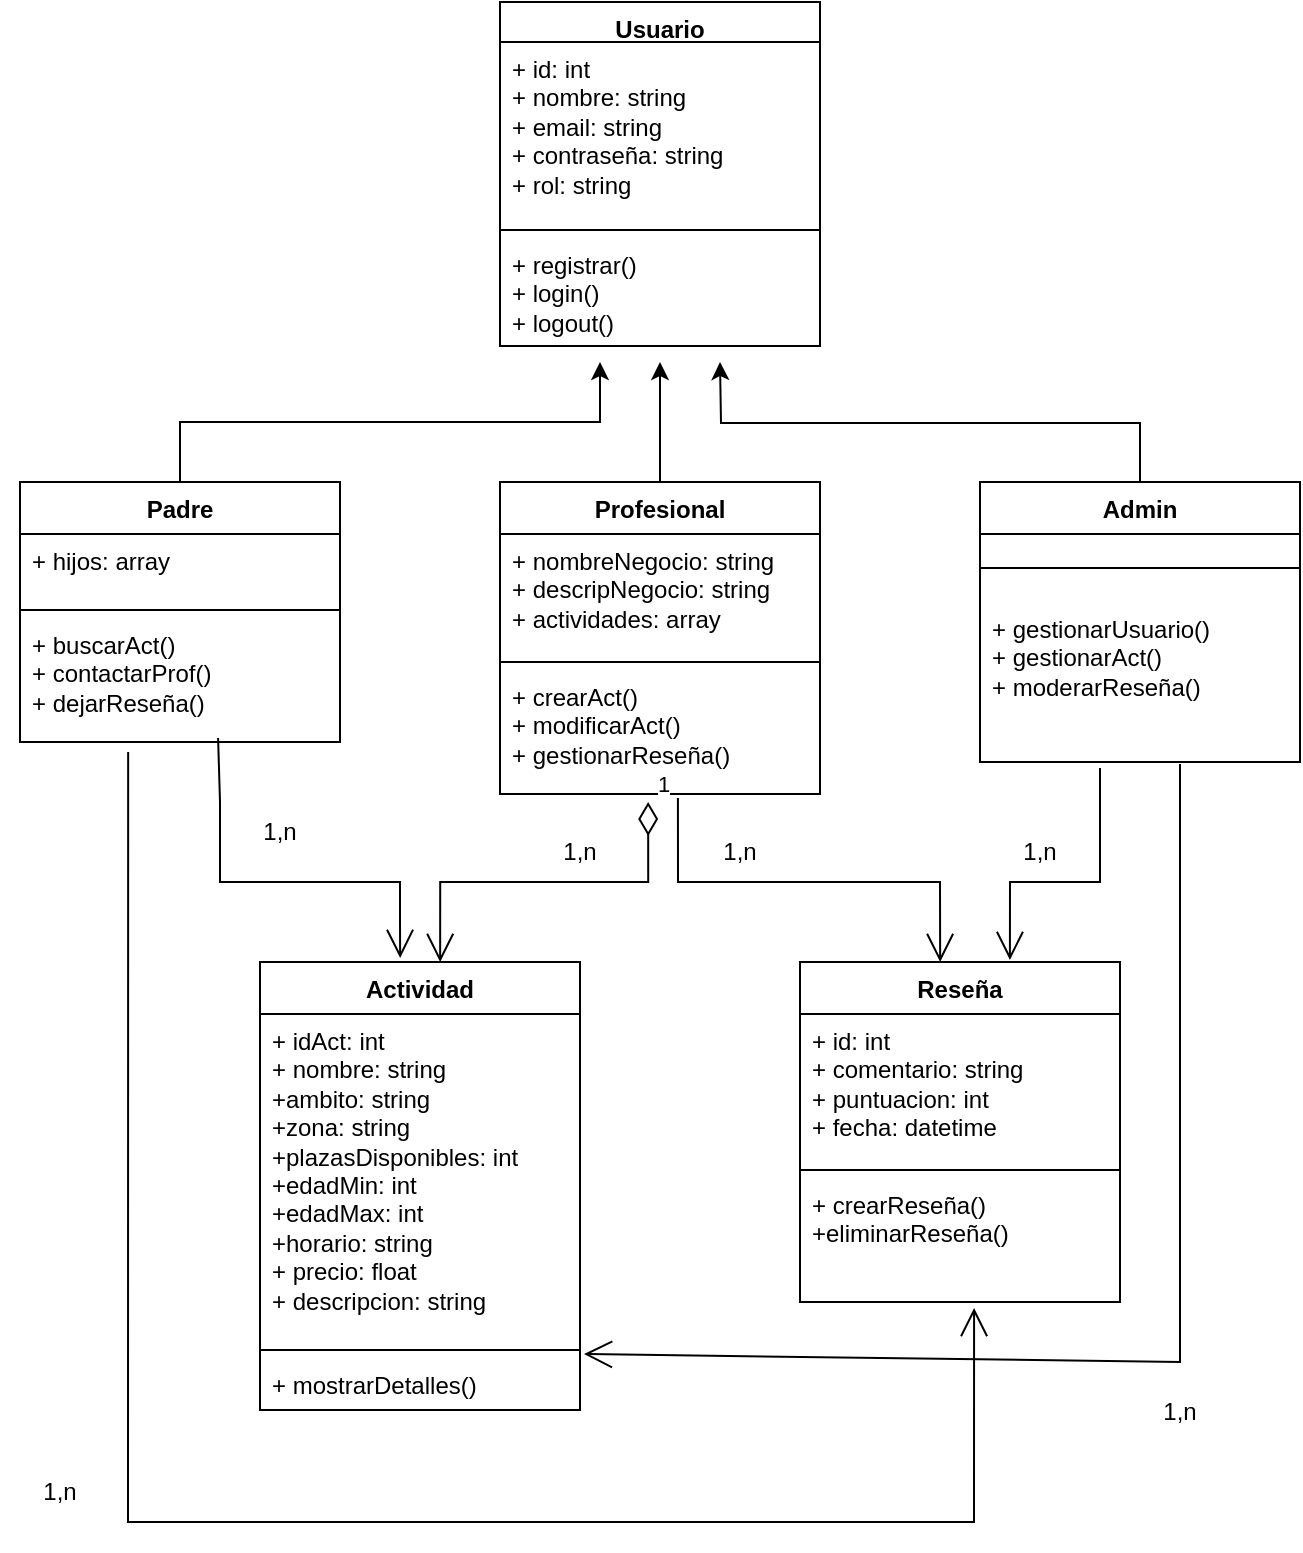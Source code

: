 <mxfile version="26.1.0">
  <diagram name="Página-1" id="rvEfrgE5JFQoziUhNk0A">
    <mxGraphModel dx="1434" dy="780" grid="1" gridSize="10" guides="1" tooltips="1" connect="1" arrows="1" fold="1" page="1" pageScale="1" pageWidth="827" pageHeight="1169" math="0" shadow="0">
      <root>
        <mxCell id="0" />
        <mxCell id="1" parent="0" />
        <mxCell id="opVXN3zFpJdvf0EpLGTF-5" value="&lt;font style=&quot;vertical-align: inherit;&quot;&gt;&lt;font style=&quot;vertical-align: inherit;&quot;&gt;Usuario&lt;/font&gt;&lt;/font&gt;" style="swimlane;fontStyle=1;align=center;verticalAlign=top;childLayout=stackLayout;horizontal=1;startSize=20;horizontalStack=0;resizeParent=1;resizeParentMax=0;resizeLast=0;collapsible=1;marginBottom=0;whiteSpace=wrap;html=1;" vertex="1" parent="1">
          <mxGeometry x="320" y="40" width="160" height="172" as="geometry" />
        </mxCell>
        <mxCell id="opVXN3zFpJdvf0EpLGTF-6" value="&lt;div&gt;&lt;font style=&quot;vertical-align: inherit;&quot;&gt;&lt;font style=&quot;vertical-align: inherit;&quot;&gt;&lt;font style=&quot;vertical-align: inherit;&quot;&gt;&lt;font style=&quot;vertical-align: inherit;&quot;&gt;+ id: int&lt;/font&gt;&lt;/font&gt;&lt;/font&gt;&lt;/font&gt;&lt;/div&gt;&lt;div&gt;&lt;font style=&quot;vertical-align: inherit;&quot;&gt;&lt;font style=&quot;vertical-align: inherit;&quot;&gt;&lt;font style=&quot;vertical-align: inherit;&quot;&gt;&lt;font style=&quot;vertical-align: inherit;&quot;&gt;+ nombre: string&lt;/font&gt;&lt;/font&gt;&lt;/font&gt;&lt;/font&gt;&lt;/div&gt;&lt;div&gt;&lt;font style=&quot;vertical-align: inherit;&quot;&gt;&lt;font style=&quot;vertical-align: inherit;&quot;&gt;&lt;font style=&quot;vertical-align: inherit;&quot;&gt;&lt;font style=&quot;vertical-align: inherit;&quot;&gt;+ email: string&lt;/font&gt;&lt;/font&gt;&lt;/font&gt;&lt;/font&gt;&lt;/div&gt;&lt;div&gt;&lt;font style=&quot;vertical-align: inherit;&quot;&gt;&lt;font style=&quot;vertical-align: inherit;&quot;&gt;&lt;font style=&quot;vertical-align: inherit;&quot;&gt;&lt;font style=&quot;vertical-align: inherit;&quot;&gt;+ contraseña: string&lt;/font&gt;&lt;/font&gt;&lt;/font&gt;&lt;/font&gt;&lt;/div&gt;&lt;div&gt;&lt;font style=&quot;vertical-align: inherit;&quot;&gt;&lt;font style=&quot;vertical-align: inherit;&quot;&gt;&lt;font style=&quot;vertical-align: inherit;&quot;&gt;&lt;font style=&quot;vertical-align: inherit;&quot;&gt;+ rol: string&lt;/font&gt;&lt;/font&gt;&lt;/font&gt;&lt;/font&gt;&lt;/div&gt;" style="text;strokeColor=none;fillColor=none;align=left;verticalAlign=top;spacingLeft=4;spacingRight=4;overflow=hidden;rotatable=0;points=[[0,0.5],[1,0.5]];portConstraint=eastwest;whiteSpace=wrap;html=1;" vertex="1" parent="opVXN3zFpJdvf0EpLGTF-5">
          <mxGeometry y="20" width="160" height="90" as="geometry" />
        </mxCell>
        <mxCell id="opVXN3zFpJdvf0EpLGTF-7" value="" style="line;strokeWidth=1;fillColor=none;align=left;verticalAlign=middle;spacingTop=-1;spacingLeft=3;spacingRight=3;rotatable=0;labelPosition=right;points=[];portConstraint=eastwest;strokeColor=inherit;" vertex="1" parent="opVXN3zFpJdvf0EpLGTF-5">
          <mxGeometry y="110" width="160" height="8" as="geometry" />
        </mxCell>
        <mxCell id="opVXN3zFpJdvf0EpLGTF-8" value="+ registrar()&lt;div&gt;+ login()&lt;/div&gt;&lt;div&gt;+ logout()&lt;/div&gt;" style="text;strokeColor=none;fillColor=none;align=left;verticalAlign=top;spacingLeft=4;spacingRight=4;overflow=hidden;rotatable=0;points=[[0,0.5],[1,0.5]];portConstraint=eastwest;whiteSpace=wrap;html=1;" vertex="1" parent="opVXN3zFpJdvf0EpLGTF-5">
          <mxGeometry y="118" width="160" height="54" as="geometry" />
        </mxCell>
        <mxCell id="opVXN3zFpJdvf0EpLGTF-9" value="Reseña" style="swimlane;fontStyle=1;align=center;verticalAlign=top;childLayout=stackLayout;horizontal=1;startSize=26;horizontalStack=0;resizeParent=1;resizeParentMax=0;resizeLast=0;collapsible=1;marginBottom=0;whiteSpace=wrap;html=1;" vertex="1" parent="1">
          <mxGeometry x="470" y="520" width="160" height="170" as="geometry" />
        </mxCell>
        <mxCell id="opVXN3zFpJdvf0EpLGTF-10" value="+ id: int&lt;div&gt;+ comentario: string&lt;/div&gt;&lt;div&gt;+ puntuacion: int&lt;/div&gt;&lt;div&gt;+ fecha: datetime&lt;/div&gt;" style="text;strokeColor=none;fillColor=none;align=left;verticalAlign=top;spacingLeft=4;spacingRight=4;overflow=hidden;rotatable=0;points=[[0,0.5],[1,0.5]];portConstraint=eastwest;whiteSpace=wrap;html=1;" vertex="1" parent="opVXN3zFpJdvf0EpLGTF-9">
          <mxGeometry y="26" width="160" height="74" as="geometry" />
        </mxCell>
        <mxCell id="opVXN3zFpJdvf0EpLGTF-11" value="" style="line;strokeWidth=1;fillColor=none;align=left;verticalAlign=middle;spacingTop=-1;spacingLeft=3;spacingRight=3;rotatable=0;labelPosition=right;points=[];portConstraint=eastwest;strokeColor=inherit;" vertex="1" parent="opVXN3zFpJdvf0EpLGTF-9">
          <mxGeometry y="100" width="160" height="8" as="geometry" />
        </mxCell>
        <mxCell id="opVXN3zFpJdvf0EpLGTF-12" value="+ crearReseña()&lt;div&gt;+eliminarReseña()&lt;/div&gt;" style="text;strokeColor=none;fillColor=none;align=left;verticalAlign=top;spacingLeft=4;spacingRight=4;overflow=hidden;rotatable=0;points=[[0,0.5],[1,0.5]];portConstraint=eastwest;whiteSpace=wrap;html=1;" vertex="1" parent="opVXN3zFpJdvf0EpLGTF-9">
          <mxGeometry y="108" width="160" height="62" as="geometry" />
        </mxCell>
        <mxCell id="opVXN3zFpJdvf0EpLGTF-31" style="edgeStyle=orthogonalEdgeStyle;rounded=0;orthogonalLoop=1;jettySize=auto;html=1;exitX=0.5;exitY=0;exitDx=0;exitDy=0;" edge="1" parent="1" source="opVXN3zFpJdvf0EpLGTF-13">
          <mxGeometry relative="1" as="geometry">
            <mxPoint x="400" y="220" as="targetPoint" />
          </mxGeometry>
        </mxCell>
        <mxCell id="opVXN3zFpJdvf0EpLGTF-13" value="Profesional" style="swimlane;fontStyle=1;align=center;verticalAlign=top;childLayout=stackLayout;horizontal=1;startSize=26;horizontalStack=0;resizeParent=1;resizeParentMax=0;resizeLast=0;collapsible=1;marginBottom=0;whiteSpace=wrap;html=1;" vertex="1" parent="1">
          <mxGeometry x="320" y="280" width="160" height="156" as="geometry" />
        </mxCell>
        <mxCell id="opVXN3zFpJdvf0EpLGTF-14" value="&lt;div&gt;&lt;span style=&quot;background-color: transparent; color: light-dark(rgb(0, 0, 0), rgb(255, 255, 255));&quot;&gt;+ nombreNegocio: string&lt;/span&gt;&lt;/div&gt;&lt;div&gt;+ descripNegocio: string&lt;/div&gt;&lt;div&gt;+ actividades: array&lt;/div&gt;" style="text;strokeColor=none;fillColor=none;align=left;verticalAlign=top;spacingLeft=4;spacingRight=4;overflow=hidden;rotatable=0;points=[[0,0.5],[1,0.5]];portConstraint=eastwest;whiteSpace=wrap;html=1;" vertex="1" parent="opVXN3zFpJdvf0EpLGTF-13">
          <mxGeometry y="26" width="160" height="60" as="geometry" />
        </mxCell>
        <mxCell id="opVXN3zFpJdvf0EpLGTF-15" value="" style="line;strokeWidth=1;fillColor=none;align=left;verticalAlign=middle;spacingTop=-1;spacingLeft=3;spacingRight=3;rotatable=0;labelPosition=right;points=[];portConstraint=eastwest;strokeColor=inherit;" vertex="1" parent="opVXN3zFpJdvf0EpLGTF-13">
          <mxGeometry y="86" width="160" height="8" as="geometry" />
        </mxCell>
        <mxCell id="opVXN3zFpJdvf0EpLGTF-16" value="+ crearAct()&lt;div&gt;+ modificarAct()&lt;/div&gt;&lt;div&gt;+ gestionarReseña()&lt;/div&gt;" style="text;strokeColor=none;fillColor=none;align=left;verticalAlign=top;spacingLeft=4;spacingRight=4;overflow=hidden;rotatable=0;points=[[0,0.5],[1,0.5]];portConstraint=eastwest;whiteSpace=wrap;html=1;" vertex="1" parent="opVXN3zFpJdvf0EpLGTF-13">
          <mxGeometry y="94" width="160" height="62" as="geometry" />
        </mxCell>
        <mxCell id="opVXN3zFpJdvf0EpLGTF-30" style="edgeStyle=orthogonalEdgeStyle;rounded=0;orthogonalLoop=1;jettySize=auto;html=1;exitX=0.5;exitY=0;exitDx=0;exitDy=0;" edge="1" parent="1" source="opVXN3zFpJdvf0EpLGTF-17">
          <mxGeometry relative="1" as="geometry">
            <mxPoint x="430" y="220" as="targetPoint" />
          </mxGeometry>
        </mxCell>
        <mxCell id="opVXN3zFpJdvf0EpLGTF-17" value="Admin" style="swimlane;fontStyle=1;align=center;verticalAlign=top;childLayout=stackLayout;horizontal=1;startSize=26;horizontalStack=0;resizeParent=1;resizeParentMax=0;resizeLast=0;collapsible=1;marginBottom=0;whiteSpace=wrap;html=1;" vertex="1" parent="1">
          <mxGeometry x="560" y="280" width="160" height="140" as="geometry" />
        </mxCell>
        <mxCell id="opVXN3zFpJdvf0EpLGTF-19" value="" style="line;strokeWidth=1;fillColor=none;align=left;verticalAlign=middle;spacingTop=-1;spacingLeft=3;spacingRight=3;rotatable=0;labelPosition=right;points=[];portConstraint=eastwest;strokeColor=inherit;" vertex="1" parent="opVXN3zFpJdvf0EpLGTF-17">
          <mxGeometry y="26" width="160" height="34" as="geometry" />
        </mxCell>
        <mxCell id="opVXN3zFpJdvf0EpLGTF-20" value="+ gestionarUsuario()&lt;div&gt;+ gestionarAct()&lt;/div&gt;&lt;div&gt;+ moderarReseña()&lt;/div&gt;" style="text;strokeColor=none;fillColor=none;align=left;verticalAlign=top;spacingLeft=4;spacingRight=4;overflow=hidden;rotatable=0;points=[[0,0.5],[1,0.5]];portConstraint=eastwest;whiteSpace=wrap;html=1;" vertex="1" parent="opVXN3zFpJdvf0EpLGTF-17">
          <mxGeometry y="60" width="160" height="80" as="geometry" />
        </mxCell>
        <mxCell id="opVXN3zFpJdvf0EpLGTF-21" value="Actividad" style="swimlane;fontStyle=1;align=center;verticalAlign=top;childLayout=stackLayout;horizontal=1;startSize=26;horizontalStack=0;resizeParent=1;resizeParentMax=0;resizeLast=0;collapsible=1;marginBottom=0;whiteSpace=wrap;html=1;" vertex="1" parent="1">
          <mxGeometry x="200" y="520" width="160" height="224" as="geometry" />
        </mxCell>
        <mxCell id="opVXN3zFpJdvf0EpLGTF-22" value="+ idAct: int&lt;div&gt;+ nombre: string&lt;/div&gt;&lt;div&gt;+ambito: string&lt;/div&gt;&lt;div&gt;+zona: string&lt;/div&gt;&lt;div&gt;+plazasDisponibles: int&lt;/div&gt;&lt;div&gt;+edadMin: int&lt;/div&gt;&lt;div&gt;+edadMax: int&lt;/div&gt;&lt;div&gt;+horario: string&lt;/div&gt;&lt;div&gt;+ precio: float&lt;/div&gt;&lt;div&gt;+ descripcion: string&lt;/div&gt;&lt;div&gt;&lt;br&gt;&lt;/div&gt;" style="text;strokeColor=none;fillColor=none;align=left;verticalAlign=top;spacingLeft=4;spacingRight=4;overflow=hidden;rotatable=0;points=[[0,0.5],[1,0.5]];portConstraint=eastwest;whiteSpace=wrap;html=1;" vertex="1" parent="opVXN3zFpJdvf0EpLGTF-21">
          <mxGeometry y="26" width="160" height="164" as="geometry" />
        </mxCell>
        <mxCell id="opVXN3zFpJdvf0EpLGTF-23" value="" style="line;strokeWidth=1;fillColor=none;align=left;verticalAlign=middle;spacingTop=-1;spacingLeft=3;spacingRight=3;rotatable=0;labelPosition=right;points=[];portConstraint=eastwest;strokeColor=inherit;" vertex="1" parent="opVXN3zFpJdvf0EpLGTF-21">
          <mxGeometry y="190" width="160" height="8" as="geometry" />
        </mxCell>
        <mxCell id="opVXN3zFpJdvf0EpLGTF-24" value="+ mostrarDetalles()" style="text;strokeColor=none;fillColor=none;align=left;verticalAlign=top;spacingLeft=4;spacingRight=4;overflow=hidden;rotatable=0;points=[[0,0.5],[1,0.5]];portConstraint=eastwest;whiteSpace=wrap;html=1;" vertex="1" parent="opVXN3zFpJdvf0EpLGTF-21">
          <mxGeometry y="198" width="160" height="26" as="geometry" />
        </mxCell>
        <mxCell id="opVXN3zFpJdvf0EpLGTF-32" style="edgeStyle=orthogonalEdgeStyle;rounded=0;orthogonalLoop=1;jettySize=auto;html=1;" edge="1" parent="1" source="opVXN3zFpJdvf0EpLGTF-25">
          <mxGeometry relative="1" as="geometry">
            <mxPoint x="370" y="220" as="targetPoint" />
            <Array as="points">
              <mxPoint x="160" y="250" />
              <mxPoint x="370" y="250" />
              <mxPoint x="370" y="220" />
            </Array>
          </mxGeometry>
        </mxCell>
        <mxCell id="opVXN3zFpJdvf0EpLGTF-25" value="Padre" style="swimlane;fontStyle=1;align=center;verticalAlign=top;childLayout=stackLayout;horizontal=1;startSize=26;horizontalStack=0;resizeParent=1;resizeParentMax=0;resizeLast=0;collapsible=1;marginBottom=0;whiteSpace=wrap;html=1;" vertex="1" parent="1">
          <mxGeometry x="80" y="280" width="160" height="130" as="geometry" />
        </mxCell>
        <mxCell id="opVXN3zFpJdvf0EpLGTF-26" value="+ hijos: array" style="text;strokeColor=none;fillColor=none;align=left;verticalAlign=top;spacingLeft=4;spacingRight=4;overflow=hidden;rotatable=0;points=[[0,0.5],[1,0.5]];portConstraint=eastwest;whiteSpace=wrap;html=1;" vertex="1" parent="opVXN3zFpJdvf0EpLGTF-25">
          <mxGeometry y="26" width="160" height="34" as="geometry" />
        </mxCell>
        <mxCell id="opVXN3zFpJdvf0EpLGTF-27" value="" style="line;strokeWidth=1;fillColor=none;align=left;verticalAlign=middle;spacingTop=-1;spacingLeft=3;spacingRight=3;rotatable=0;labelPosition=right;points=[];portConstraint=eastwest;strokeColor=inherit;" vertex="1" parent="opVXN3zFpJdvf0EpLGTF-25">
          <mxGeometry y="60" width="160" height="8" as="geometry" />
        </mxCell>
        <mxCell id="opVXN3zFpJdvf0EpLGTF-28" value="+ buscarAct()&lt;div&gt;+ contactarProf()&lt;/div&gt;&lt;div&gt;+ dejarReseña()&lt;/div&gt;" style="text;strokeColor=none;fillColor=none;align=left;verticalAlign=top;spacingLeft=4;spacingRight=4;overflow=hidden;rotatable=0;points=[[0,0.5],[1,0.5]];portConstraint=eastwest;whiteSpace=wrap;html=1;" vertex="1" parent="opVXN3zFpJdvf0EpLGTF-25">
          <mxGeometry y="68" width="160" height="62" as="geometry" />
        </mxCell>
        <mxCell id="opVXN3zFpJdvf0EpLGTF-33" value="" style="endArrow=open;endFill=1;endSize=12;html=1;rounded=0;entryX=0.438;entryY=-0.009;entryDx=0;entryDy=0;entryPerimeter=0;exitX=0.619;exitY=0.968;exitDx=0;exitDy=0;exitPerimeter=0;" edge="1" parent="1" source="opVXN3zFpJdvf0EpLGTF-28" target="opVXN3zFpJdvf0EpLGTF-21">
          <mxGeometry width="160" relative="1" as="geometry">
            <mxPoint x="180" y="420" as="sourcePoint" />
            <mxPoint x="640" y="490" as="targetPoint" />
            <Array as="points">
              <mxPoint x="180" y="440" />
              <mxPoint x="180" y="480" />
              <mxPoint x="270" y="480" />
              <mxPoint x="270" y="500" />
            </Array>
          </mxGeometry>
        </mxCell>
        <mxCell id="opVXN3zFpJdvf0EpLGTF-34" value="1,n" style="text;strokeColor=none;align=center;fillColor=none;html=1;verticalAlign=middle;whiteSpace=wrap;rounded=0;" vertex="1" parent="1">
          <mxGeometry x="180" y="440" width="60" height="30" as="geometry" />
        </mxCell>
        <mxCell id="opVXN3zFpJdvf0EpLGTF-37" value="1,n" style="text;strokeColor=none;align=center;fillColor=none;html=1;verticalAlign=middle;whiteSpace=wrap;rounded=0;" vertex="1" parent="1">
          <mxGeometry x="330" y="450" width="60" height="30" as="geometry" />
        </mxCell>
        <mxCell id="opVXN3zFpJdvf0EpLGTF-42" value="" style="endArrow=open;endFill=1;endSize=12;html=1;rounded=0;entryX=0.544;entryY=1.048;entryDx=0;entryDy=0;entryPerimeter=0;exitX=0.338;exitY=1.081;exitDx=0;exitDy=0;exitPerimeter=0;" edge="1" parent="1" source="opVXN3zFpJdvf0EpLGTF-28" target="opVXN3zFpJdvf0EpLGTF-12">
          <mxGeometry width="160" relative="1" as="geometry">
            <mxPoint x="160" y="800" as="sourcePoint" />
            <mxPoint x="560" y="800" as="targetPoint" />
            <Array as="points">
              <mxPoint x="134" y="800" />
              <mxPoint x="557" y="800" />
            </Array>
          </mxGeometry>
        </mxCell>
        <mxCell id="opVXN3zFpJdvf0EpLGTF-43" value="1" style="endArrow=open;html=1;endSize=12;startArrow=diamondThin;startSize=14;startFill=0;edgeStyle=orthogonalEdgeStyle;align=left;verticalAlign=bottom;rounded=0;exitX=0.463;exitY=1.065;exitDx=0;exitDy=0;exitPerimeter=0;entryX=0.563;entryY=0;entryDx=0;entryDy=0;entryPerimeter=0;" edge="1" parent="1" source="opVXN3zFpJdvf0EpLGTF-16" target="opVXN3zFpJdvf0EpLGTF-21">
          <mxGeometry x="-1" y="3" relative="1" as="geometry">
            <mxPoint x="490" y="660" as="sourcePoint" />
            <mxPoint x="650" y="660" as="targetPoint" />
            <Array as="points">
              <mxPoint x="394" y="480" />
              <mxPoint x="290" y="480" />
            </Array>
          </mxGeometry>
        </mxCell>
        <mxCell id="opVXN3zFpJdvf0EpLGTF-44" value="" style="endArrow=open;endFill=1;endSize=12;html=1;rounded=0;exitX=0.556;exitY=1.032;exitDx=0;exitDy=0;exitPerimeter=0;entryX=0.438;entryY=0;entryDx=0;entryDy=0;entryPerimeter=0;" edge="1" parent="1" source="opVXN3zFpJdvf0EpLGTF-16" target="opVXN3zFpJdvf0EpLGTF-9">
          <mxGeometry width="160" relative="1" as="geometry">
            <mxPoint x="414" y="470" as="sourcePoint" />
            <mxPoint x="540" y="510" as="targetPoint" />
            <Array as="points">
              <mxPoint x="409" y="480" />
              <mxPoint x="540" y="480" />
            </Array>
          </mxGeometry>
        </mxCell>
        <mxCell id="opVXN3zFpJdvf0EpLGTF-45" value="1,n" style="text;strokeColor=none;align=center;fillColor=none;html=1;verticalAlign=middle;whiteSpace=wrap;rounded=0;" vertex="1" parent="1">
          <mxGeometry x="410" y="450" width="60" height="30" as="geometry" />
        </mxCell>
        <mxCell id="opVXN3zFpJdvf0EpLGTF-46" value="1,n" style="text;strokeColor=none;align=center;fillColor=none;html=1;verticalAlign=middle;whiteSpace=wrap;rounded=0;" vertex="1" parent="1">
          <mxGeometry x="70" y="770" width="60" height="30" as="geometry" />
        </mxCell>
        <mxCell id="opVXN3zFpJdvf0EpLGTF-47" value="" style="endArrow=open;endFill=1;endSize=12;html=1;rounded=0;entryX=0.656;entryY=-0.006;entryDx=0;entryDy=0;entryPerimeter=0;" edge="1" parent="1" target="opVXN3zFpJdvf0EpLGTF-9">
          <mxGeometry width="160" relative="1" as="geometry">
            <mxPoint x="620" y="423" as="sourcePoint" />
            <mxPoint x="650" y="460" as="targetPoint" />
            <Array as="points">
              <mxPoint x="620" y="460" />
              <mxPoint x="620" y="480" />
              <mxPoint x="575" y="480" />
            </Array>
          </mxGeometry>
        </mxCell>
        <mxCell id="opVXN3zFpJdvf0EpLGTF-48" value="" style="endArrow=open;endFill=1;endSize=12;html=1;rounded=0;" edge="1" parent="1">
          <mxGeometry width="160" relative="1" as="geometry">
            <mxPoint x="660" y="421" as="sourcePoint" />
            <mxPoint x="362" y="716" as="targetPoint" />
            <Array as="points">
              <mxPoint x="660" y="530" />
              <mxPoint x="660" y="570" />
              <mxPoint x="660" y="650" />
              <mxPoint x="660" y="720" />
            </Array>
          </mxGeometry>
        </mxCell>
        <mxCell id="opVXN3zFpJdvf0EpLGTF-49" value="1,n" style="text;strokeColor=none;align=center;fillColor=none;html=1;verticalAlign=middle;whiteSpace=wrap;rounded=0;" vertex="1" parent="1">
          <mxGeometry x="560" y="450" width="60" height="30" as="geometry" />
        </mxCell>
        <mxCell id="opVXN3zFpJdvf0EpLGTF-50" value="1,n" style="text;strokeColor=none;align=center;fillColor=none;html=1;verticalAlign=middle;whiteSpace=wrap;rounded=0;" vertex="1" parent="1">
          <mxGeometry x="630" y="730" width="60" height="30" as="geometry" />
        </mxCell>
      </root>
    </mxGraphModel>
  </diagram>
</mxfile>

